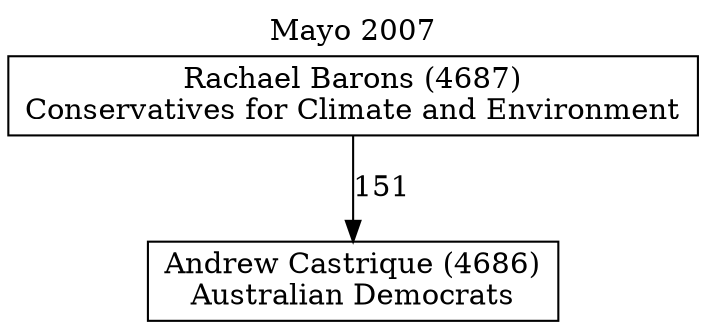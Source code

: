 // House preference flow
digraph "Andrew Castrique (4686)_Mayo_2007" {
	graph [label="Mayo 2007" labelloc=t mclimit=10]
	node [shape=box]
	"Andrew Castrique (4686)" [label="Andrew Castrique (4686)
Australian Democrats"]
	"Rachael Barons (4687)" [label="Rachael Barons (4687)
Conservatives for Climate and Environment"]
	"Rachael Barons (4687)" -> "Andrew Castrique (4686)" [label=151]
}
